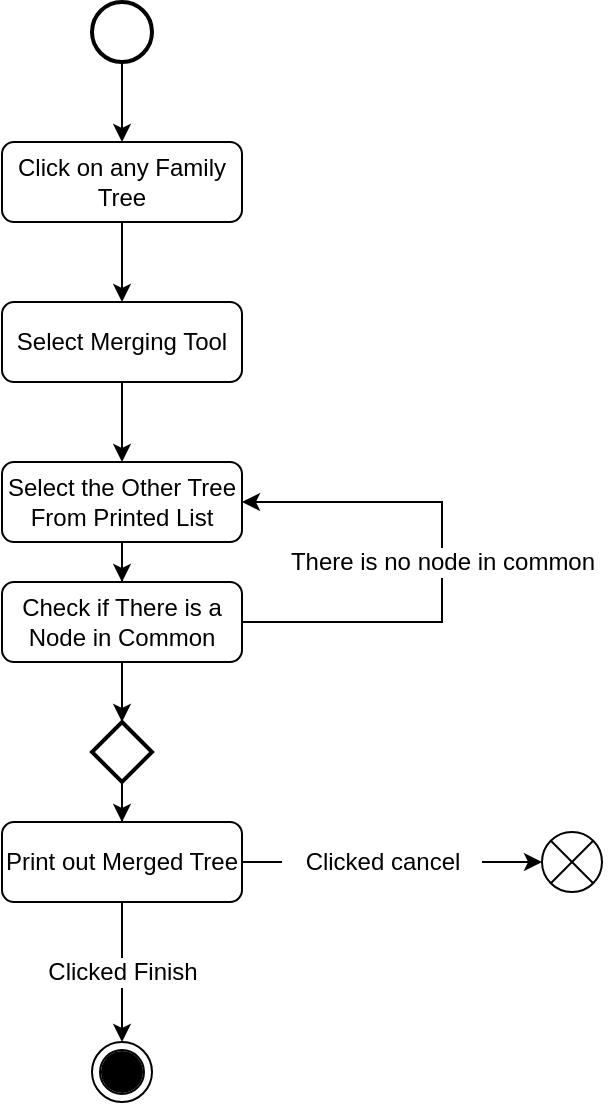 <mxfile version="15.9.1" type="device"><diagram id="C5RBs43oDa-KdzZeNtuy" name="Page-1"><mxGraphModel dx="1422" dy="752" grid="1" gridSize="10" guides="1" tooltips="1" connect="1" arrows="1" fold="1" page="1" pageScale="1" pageWidth="827" pageHeight="1169" math="0" shadow="0"><root><mxCell id="WIyWlLk6GJQsqaUBKTNV-0"/><mxCell id="WIyWlLk6GJQsqaUBKTNV-1" parent="WIyWlLk6GJQsqaUBKTNV-0"/><mxCell id="cJwE42l60Dfw3lvNjkkL-21" value="" style="ellipse;shape=doubleEllipse;whiteSpace=wrap;html=1;aspect=fixed;rounded=0;shadow=0;labelBackgroundColor=default;sketch=0;" parent="WIyWlLk6GJQsqaUBKTNV-1" vertex="1"><mxGeometry x="305" y="690" width="30" height="30" as="geometry"/></mxCell><mxCell id="cJwE42l60Dfw3lvNjkkL-7" style="edgeStyle=orthogonalEdgeStyle;rounded=0;orthogonalLoop=1;jettySize=auto;html=1;entryX=0.5;entryY=0;entryDx=0;entryDy=0;" parent="WIyWlLk6GJQsqaUBKTNV-1" source="WIyWlLk6GJQsqaUBKTNV-3" target="cJwE42l60Dfw3lvNjkkL-6" edge="1"><mxGeometry relative="1" as="geometry"/></mxCell><mxCell id="WIyWlLk6GJQsqaUBKTNV-3" value="Click on any Family Tree" style="rounded=1;whiteSpace=wrap;html=1;fontSize=12;glass=0;strokeWidth=1;shadow=0;" parent="WIyWlLk6GJQsqaUBKTNV-1" vertex="1"><mxGeometry x="260" y="240" width="120" height="40" as="geometry"/></mxCell><mxCell id="cJwE42l60Dfw3lvNjkkL-1" value="" style="verticalLabelPosition=bottom;verticalAlign=top;html=1;shape=mxgraph.flowchart.on-page_reference;fillColor=#000000;" parent="WIyWlLk6GJQsqaUBKTNV-1" vertex="1"><mxGeometry x="310" y="695" width="20" height="20" as="geometry"/></mxCell><mxCell id="cJwE42l60Dfw3lvNjkkL-5" style="edgeStyle=orthogonalEdgeStyle;rounded=0;orthogonalLoop=1;jettySize=auto;html=1;entryX=0.5;entryY=0;entryDx=0;entryDy=0;" parent="WIyWlLk6GJQsqaUBKTNV-1" source="cJwE42l60Dfw3lvNjkkL-2" target="WIyWlLk6GJQsqaUBKTNV-3" edge="1"><mxGeometry relative="1" as="geometry"/></mxCell><mxCell id="cJwE42l60Dfw3lvNjkkL-2" value="" style="strokeWidth=2;html=1;shape=mxgraph.flowchart.start_2;whiteSpace=wrap;" parent="WIyWlLk6GJQsqaUBKTNV-1" vertex="1"><mxGeometry x="305" y="170" width="30" height="30" as="geometry"/></mxCell><mxCell id="c8qnFAv_-z3GJSpK9DPf-2" style="edgeStyle=orthogonalEdgeStyle;rounded=0;orthogonalLoop=1;jettySize=auto;html=1;entryX=0.5;entryY=0;entryDx=0;entryDy=0;" edge="1" parent="WIyWlLk6GJQsqaUBKTNV-1" source="cJwE42l60Dfw3lvNjkkL-6" target="c8qnFAv_-z3GJSpK9DPf-1"><mxGeometry relative="1" as="geometry"/></mxCell><mxCell id="cJwE42l60Dfw3lvNjkkL-6" value="Select Merging Tool" style="rounded=1;whiteSpace=wrap;html=1;fontSize=12;glass=0;strokeWidth=1;shadow=0;" parent="WIyWlLk6GJQsqaUBKTNV-1" vertex="1"><mxGeometry x="260" y="320" width="120" height="40" as="geometry"/></mxCell><mxCell id="c8qnFAv_-z3GJSpK9DPf-21" style="edgeStyle=orthogonalEdgeStyle;rounded=0;orthogonalLoop=1;jettySize=auto;html=1;entryX=0.5;entryY=0;entryDx=0;entryDy=0;" edge="1" parent="WIyWlLk6GJQsqaUBKTNV-1" source="c8qnFAv_-z3GJSpK9DPf-1" target="c8qnFAv_-z3GJSpK9DPf-20"><mxGeometry relative="1" as="geometry"/></mxCell><mxCell id="c8qnFAv_-z3GJSpK9DPf-1" value="Select the Other Tree From Printed List" style="rounded=1;whiteSpace=wrap;html=1;fontSize=12;glass=0;strokeWidth=1;shadow=0;" vertex="1" parent="WIyWlLk6GJQsqaUBKTNV-1"><mxGeometry x="260" y="400" width="120" height="40" as="geometry"/></mxCell><mxCell id="c8qnFAv_-z3GJSpK9DPf-7" style="edgeStyle=orthogonalEdgeStyle;rounded=0;orthogonalLoop=1;jettySize=auto;html=1;entryX=0.5;entryY=0;entryDx=0;entryDy=0;" edge="1" parent="WIyWlLk6GJQsqaUBKTNV-1" source="c8qnFAv_-z3GJSpK9DPf-3" target="c8qnFAv_-z3GJSpK9DPf-6"><mxGeometry relative="1" as="geometry"/></mxCell><mxCell id="c8qnFAv_-z3GJSpK9DPf-3" value="" style="strokeWidth=2;html=1;shape=mxgraph.flowchart.decision;whiteSpace=wrap;" vertex="1" parent="WIyWlLk6GJQsqaUBKTNV-1"><mxGeometry x="305" y="530" width="30" height="30" as="geometry"/></mxCell><mxCell id="c8qnFAv_-z3GJSpK9DPf-8" style="edgeStyle=orthogonalEdgeStyle;rounded=0;orthogonalLoop=1;jettySize=auto;html=1;entryX=0.5;entryY=0;entryDx=0;entryDy=0;" edge="1" parent="WIyWlLk6GJQsqaUBKTNV-1" source="c8qnFAv_-z3GJSpK9DPf-6" target="cJwE42l60Dfw3lvNjkkL-21"><mxGeometry relative="1" as="geometry"/></mxCell><mxCell id="c8qnFAv_-z3GJSpK9DPf-10" style="edgeStyle=orthogonalEdgeStyle;rounded=0;orthogonalLoop=1;jettySize=auto;html=1;entryX=0;entryY=0.5;entryDx=0;entryDy=0;entryPerimeter=0;startArrow=none;" edge="1" parent="WIyWlLk6GJQsqaUBKTNV-1" source="c8qnFAv_-z3GJSpK9DPf-12" target="c8qnFAv_-z3GJSpK9DPf-11"><mxGeometry relative="1" as="geometry"><mxPoint x="470" y="600" as="targetPoint"/></mxGeometry></mxCell><mxCell id="c8qnFAv_-z3GJSpK9DPf-6" value="Print out Merged Tree" style="rounded=1;whiteSpace=wrap;html=1;fontSize=12;glass=0;strokeWidth=1;shadow=0;" vertex="1" parent="WIyWlLk6GJQsqaUBKTNV-1"><mxGeometry x="260" y="580" width="120" height="40" as="geometry"/></mxCell><mxCell id="c8qnFAv_-z3GJSpK9DPf-11" value="" style="verticalLabelPosition=bottom;verticalAlign=top;html=1;shape=mxgraph.flowchart.or;" vertex="1" parent="WIyWlLk6GJQsqaUBKTNV-1"><mxGeometry x="530" y="585" width="30" height="30" as="geometry"/></mxCell><mxCell id="c8qnFAv_-z3GJSpK9DPf-12" value="Clicked cancel" style="text;html=1;align=center;verticalAlign=middle;resizable=0;points=[];autosize=1;strokeColor=none;fillColor=none;" vertex="1" parent="WIyWlLk6GJQsqaUBKTNV-1"><mxGeometry x="400" y="590" width="100" height="20" as="geometry"/></mxCell><mxCell id="c8qnFAv_-z3GJSpK9DPf-14" value="" style="edgeStyle=orthogonalEdgeStyle;rounded=0;orthogonalLoop=1;jettySize=auto;html=1;entryX=0;entryY=0.5;entryDx=0;entryDy=0;entryPerimeter=0;endArrow=none;" edge="1" parent="WIyWlLk6GJQsqaUBKTNV-1" source="c8qnFAv_-z3GJSpK9DPf-6" target="c8qnFAv_-z3GJSpK9DPf-12"><mxGeometry relative="1" as="geometry"><mxPoint x="560" y="600" as="targetPoint"/><mxPoint x="380" y="600" as="sourcePoint"/></mxGeometry></mxCell><mxCell id="c8qnFAv_-z3GJSpK9DPf-15" value="&lt;div&gt;Clicked Finish&lt;/div&gt;" style="text;html=1;align=center;verticalAlign=middle;resizable=0;points=[];autosize=1;strokeColor=none;fillColor=none;labelBackgroundColor=default;" vertex="1" parent="WIyWlLk6GJQsqaUBKTNV-1"><mxGeometry x="275" y="645" width="90" height="20" as="geometry"/></mxCell><mxCell id="c8qnFAv_-z3GJSpK9DPf-22" style="edgeStyle=orthogonalEdgeStyle;rounded=0;orthogonalLoop=1;jettySize=auto;html=1;entryX=1;entryY=0.5;entryDx=0;entryDy=0;" edge="1" parent="WIyWlLk6GJQsqaUBKTNV-1" source="c8qnFAv_-z3GJSpK9DPf-20" target="c8qnFAv_-z3GJSpK9DPf-1"><mxGeometry relative="1" as="geometry"><mxPoint x="460" y="480" as="targetPoint"/><Array as="points"><mxPoint x="480" y="480"/><mxPoint x="480" y="420"/></Array></mxGeometry></mxCell><mxCell id="c8qnFAv_-z3GJSpK9DPf-24" style="edgeStyle=orthogonalEdgeStyle;rounded=0;orthogonalLoop=1;jettySize=auto;html=1;exitX=0.5;exitY=1;exitDx=0;exitDy=0;entryX=0.5;entryY=0;entryDx=0;entryDy=0;entryPerimeter=0;" edge="1" parent="WIyWlLk6GJQsqaUBKTNV-1" source="c8qnFAv_-z3GJSpK9DPf-20" target="c8qnFAv_-z3GJSpK9DPf-3"><mxGeometry relative="1" as="geometry"/></mxCell><mxCell id="c8qnFAv_-z3GJSpK9DPf-20" value="Check if There is a Node in Common" style="rounded=1;whiteSpace=wrap;html=1;fontSize=12;glass=0;strokeWidth=1;shadow=0;" vertex="1" parent="WIyWlLk6GJQsqaUBKTNV-1"><mxGeometry x="260" y="460" width="120" height="40" as="geometry"/></mxCell><mxCell id="c8qnFAv_-z3GJSpK9DPf-25" value="There is no node in common" style="text;html=1;align=center;verticalAlign=middle;resizable=0;points=[];autosize=1;strokeColor=none;fillColor=none;labelBackgroundColor=default;" vertex="1" parent="WIyWlLk6GJQsqaUBKTNV-1"><mxGeometry x="395" y="440" width="170" height="20" as="geometry"/></mxCell></root></mxGraphModel></diagram></mxfile>